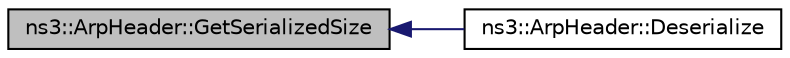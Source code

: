 digraph "ns3::ArpHeader::GetSerializedSize"
{
  edge [fontname="Helvetica",fontsize="10",labelfontname="Helvetica",labelfontsize="10"];
  node [fontname="Helvetica",fontsize="10",shape=record];
  rankdir="LR";
  Node1 [label="ns3::ArpHeader::GetSerializedSize",height=0.2,width=0.4,color="black", fillcolor="grey75", style="filled", fontcolor="black"];
  Node1 -> Node2 [dir="back",color="midnightblue",fontsize="10",style="solid"];
  Node2 [label="ns3::ArpHeader::Deserialize",height=0.2,width=0.4,color="black", fillcolor="white", style="filled",URL="$db/d42/classns3_1_1ArpHeader.html#ac4ac02b6ff4125d41dfe52593f23718d"];
}
